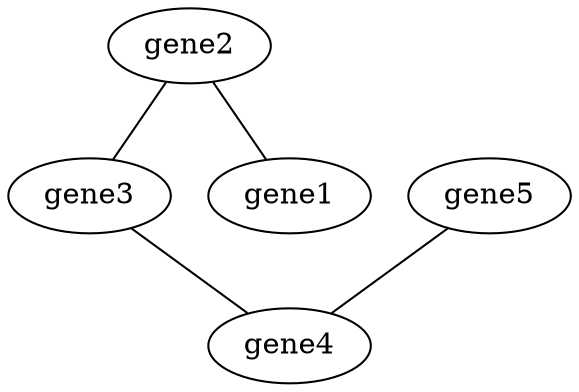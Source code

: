 strict graph "" {
gene2 [Sequence=Sequence1, present=True];
gene3 [Sequence=Sequence1, present=True];
gene5 [Sequence=Sequence1, present=False];
gene1 [Sequence=Sequence1, present=True];
gene4 [Sequence=Sequence1, present=False];
gene2 -- gene3;
gene2 -- gene1;
gene3 -- gene4;
gene5 -- gene4;
}
